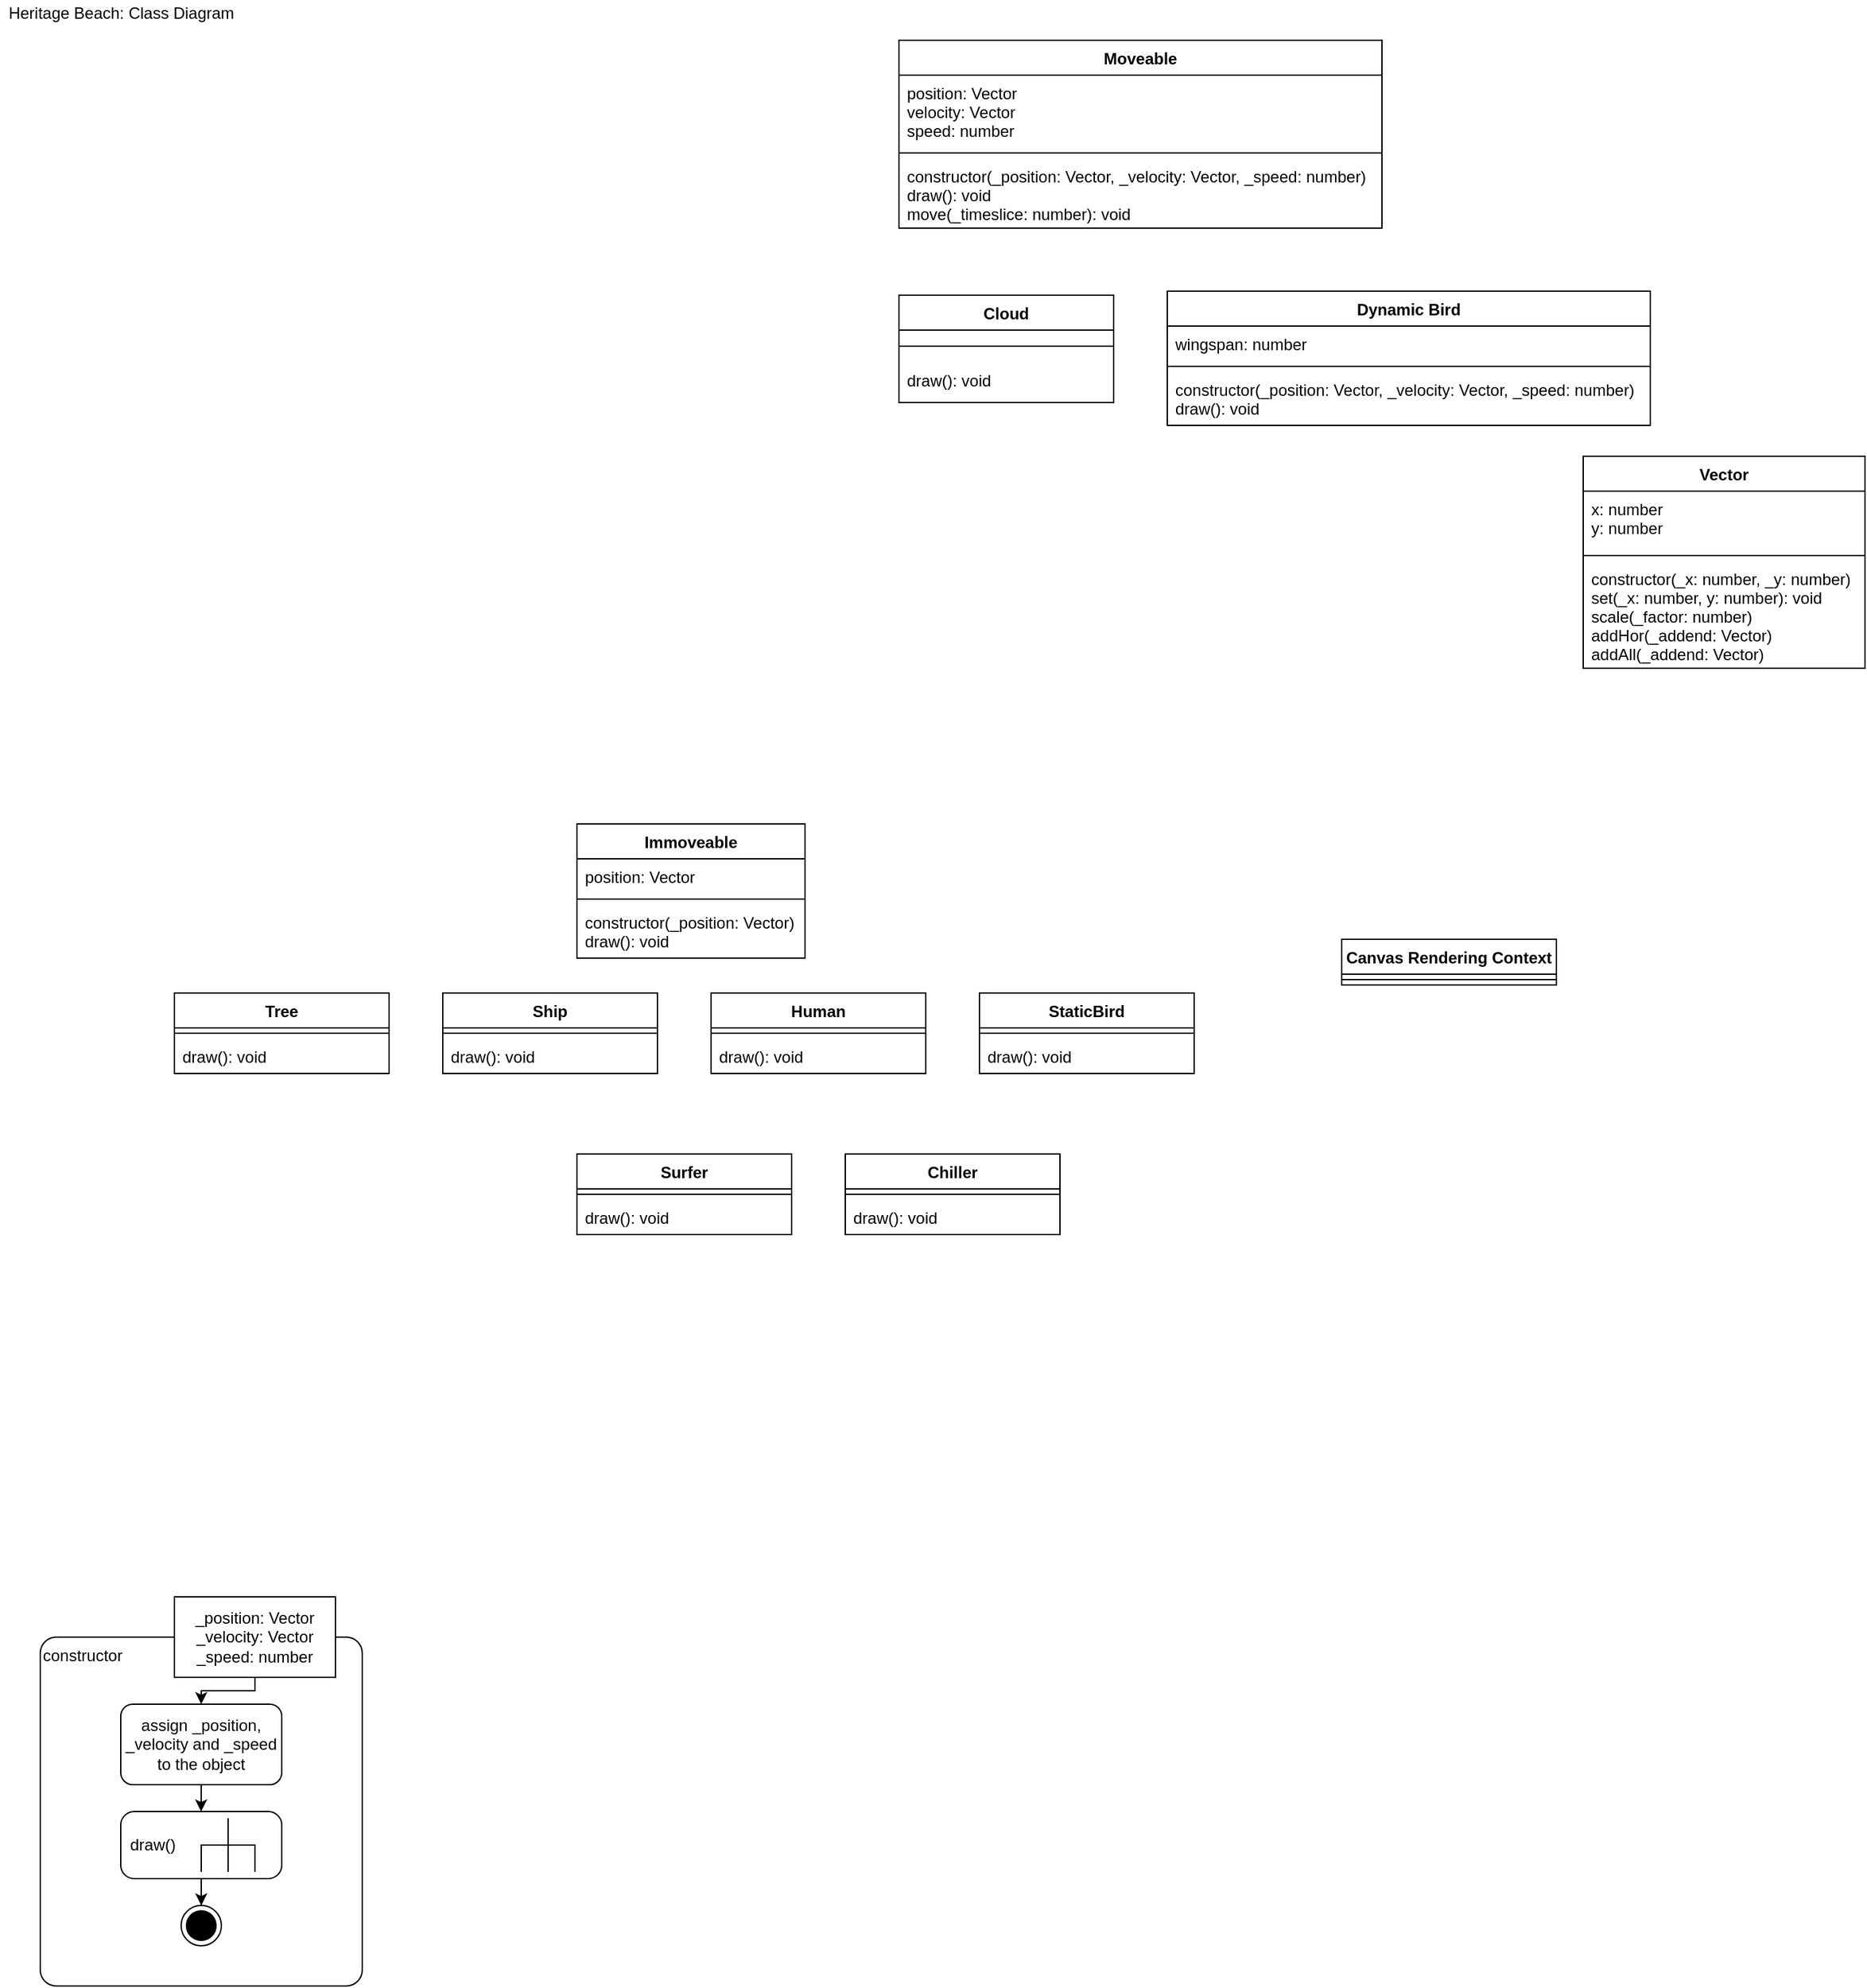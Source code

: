 <mxfile version="20.0.1" type="github">
  <diagram id="8aCHfYfsMenAU9huHKBk" name="Page-1">
    <mxGraphModel dx="863" dy="478" grid="1" gridSize="10" guides="1" tooltips="1" connect="1" arrows="1" fold="1" page="1" pageScale="1" pageWidth="1654" pageHeight="1169" math="0" shadow="0">
      <root>
        <mxCell id="0" />
        <mxCell id="1" parent="0" />
        <mxCell id="Rd0p_HdcmdbAc5Na88ju-1" value="Moveable" style="swimlane;fontStyle=1;align=center;verticalAlign=top;childLayout=stackLayout;horizontal=1;startSize=26;horizontalStack=0;resizeParent=1;resizeParentMax=0;resizeLast=0;collapsible=1;marginBottom=0;" vertex="1" parent="1">
          <mxGeometry x="680" y="50" width="360" height="140" as="geometry" />
        </mxCell>
        <mxCell id="Rd0p_HdcmdbAc5Na88ju-2" value="position: Vector&#xa;velocity: Vector&#xa;speed: number" style="text;strokeColor=none;fillColor=none;align=left;verticalAlign=top;spacingLeft=4;spacingRight=4;overflow=hidden;rotatable=0;points=[[0,0.5],[1,0.5]];portConstraint=eastwest;" vertex="1" parent="Rd0p_HdcmdbAc5Na88ju-1">
          <mxGeometry y="26" width="360" height="54" as="geometry" />
        </mxCell>
        <mxCell id="Rd0p_HdcmdbAc5Na88ju-3" value="" style="line;strokeWidth=1;fillColor=none;align=left;verticalAlign=middle;spacingTop=-1;spacingLeft=3;spacingRight=3;rotatable=0;labelPosition=right;points=[];portConstraint=eastwest;" vertex="1" parent="Rd0p_HdcmdbAc5Na88ju-1">
          <mxGeometry y="80" width="360" height="8" as="geometry" />
        </mxCell>
        <mxCell id="Rd0p_HdcmdbAc5Na88ju-4" value="constructor(_position: Vector, _velocity: Vector, _speed: number)&#xa;draw(): void&#xa;move(_timeslice: number): void&#xa;" style="text;strokeColor=none;fillColor=none;align=left;verticalAlign=top;spacingLeft=4;spacingRight=4;overflow=hidden;rotatable=0;points=[[0,0.5],[1,0.5]];portConstraint=eastwest;" vertex="1" parent="Rd0p_HdcmdbAc5Na88ju-1">
          <mxGeometry y="88" width="360" height="52" as="geometry" />
        </mxCell>
        <mxCell id="Rd0p_HdcmdbAc5Na88ju-17" value="Canvas Rendering Context" style="swimlane;fontStyle=1;align=center;verticalAlign=top;childLayout=stackLayout;horizontal=1;startSize=26;horizontalStack=0;resizeParent=1;resizeParentMax=0;resizeLast=0;collapsible=1;marginBottom=0;" vertex="1" parent="1">
          <mxGeometry x="1010" y="720" width="160" height="34" as="geometry" />
        </mxCell>
        <mxCell id="Rd0p_HdcmdbAc5Na88ju-19" value="" style="line;strokeWidth=1;fillColor=none;align=left;verticalAlign=middle;spacingTop=-1;spacingLeft=3;spacingRight=3;rotatable=0;labelPosition=right;points=[];portConstraint=eastwest;" vertex="1" parent="Rd0p_HdcmdbAc5Na88ju-17">
          <mxGeometry y="26" width="160" height="8" as="geometry" />
        </mxCell>
        <mxCell id="Rd0p_HdcmdbAc5Na88ju-21" value="Vector" style="swimlane;fontStyle=1;align=center;verticalAlign=top;childLayout=stackLayout;horizontal=1;startSize=26;horizontalStack=0;resizeParent=1;resizeParentMax=0;resizeLast=0;collapsible=1;marginBottom=0;" vertex="1" parent="1">
          <mxGeometry x="1190" y="360" width="210" height="158" as="geometry" />
        </mxCell>
        <mxCell id="Rd0p_HdcmdbAc5Na88ju-22" value="x: number&#xa;y: number" style="text;strokeColor=none;fillColor=none;align=left;verticalAlign=top;spacingLeft=4;spacingRight=4;overflow=hidden;rotatable=0;points=[[0,0.5],[1,0.5]];portConstraint=eastwest;" vertex="1" parent="Rd0p_HdcmdbAc5Na88ju-21">
          <mxGeometry y="26" width="210" height="44" as="geometry" />
        </mxCell>
        <mxCell id="Rd0p_HdcmdbAc5Na88ju-23" value="" style="line;strokeWidth=1;fillColor=none;align=left;verticalAlign=middle;spacingTop=-1;spacingLeft=3;spacingRight=3;rotatable=0;labelPosition=right;points=[];portConstraint=eastwest;" vertex="1" parent="Rd0p_HdcmdbAc5Na88ju-21">
          <mxGeometry y="70" width="210" height="8" as="geometry" />
        </mxCell>
        <mxCell id="Rd0p_HdcmdbAc5Na88ju-24" value="constructor(_x: number, _y: number)&#xa;set(_x: number, y: number): void&#xa;scale(_factor: number)&#xa;addHor(_addend: Vector)&#xa;addAll(_addend: Vector)" style="text;strokeColor=none;fillColor=none;align=left;verticalAlign=top;spacingLeft=4;spacingRight=4;overflow=hidden;rotatable=0;points=[[0,0.5],[1,0.5]];portConstraint=eastwest;" vertex="1" parent="Rd0p_HdcmdbAc5Na88ju-21">
          <mxGeometry y="78" width="210" height="80" as="geometry" />
        </mxCell>
        <mxCell id="Rd0p_HdcmdbAc5Na88ju-25" value="Tree" style="swimlane;fontStyle=1;align=center;verticalAlign=top;childLayout=stackLayout;horizontal=1;startSize=26;horizontalStack=0;resizeParent=1;resizeParentMax=0;resizeLast=0;collapsible=1;marginBottom=0;" vertex="1" parent="1">
          <mxGeometry x="140" y="760" width="160" height="60" as="geometry" />
        </mxCell>
        <mxCell id="Rd0p_HdcmdbAc5Na88ju-27" value="" style="line;strokeWidth=1;fillColor=none;align=left;verticalAlign=middle;spacingTop=-1;spacingLeft=3;spacingRight=3;rotatable=0;labelPosition=right;points=[];portConstraint=eastwest;" vertex="1" parent="Rd0p_HdcmdbAc5Na88ju-25">
          <mxGeometry y="26" width="160" height="8" as="geometry" />
        </mxCell>
        <mxCell id="Rd0p_HdcmdbAc5Na88ju-28" value="draw(): void" style="text;strokeColor=none;fillColor=none;align=left;verticalAlign=top;spacingLeft=4;spacingRight=4;overflow=hidden;rotatable=0;points=[[0,0.5],[1,0.5]];portConstraint=eastwest;" vertex="1" parent="Rd0p_HdcmdbAc5Na88ju-25">
          <mxGeometry y="34" width="160" height="26" as="geometry" />
        </mxCell>
        <mxCell id="Rd0p_HdcmdbAc5Na88ju-29" value="Chiller" style="swimlane;fontStyle=1;align=center;verticalAlign=top;childLayout=stackLayout;horizontal=1;startSize=26;horizontalStack=0;resizeParent=1;resizeParentMax=0;resizeLast=0;collapsible=1;marginBottom=0;" vertex="1" parent="1">
          <mxGeometry x="640" y="880" width="160" height="60" as="geometry" />
        </mxCell>
        <mxCell id="Rd0p_HdcmdbAc5Na88ju-31" value="" style="line;strokeWidth=1;fillColor=none;align=left;verticalAlign=middle;spacingTop=-1;spacingLeft=3;spacingRight=3;rotatable=0;labelPosition=right;points=[];portConstraint=eastwest;" vertex="1" parent="Rd0p_HdcmdbAc5Na88ju-29">
          <mxGeometry y="26" width="160" height="8" as="geometry" />
        </mxCell>
        <mxCell id="Rd0p_HdcmdbAc5Na88ju-32" value="draw(): void" style="text;strokeColor=none;fillColor=none;align=left;verticalAlign=top;spacingLeft=4;spacingRight=4;overflow=hidden;rotatable=0;points=[[0,0.5],[1,0.5]];portConstraint=eastwest;" vertex="1" parent="Rd0p_HdcmdbAc5Na88ju-29">
          <mxGeometry y="34" width="160" height="26" as="geometry" />
        </mxCell>
        <mxCell id="Rd0p_HdcmdbAc5Na88ju-33" value="Surfer" style="swimlane;fontStyle=1;align=center;verticalAlign=top;childLayout=stackLayout;horizontal=1;startSize=26;horizontalStack=0;resizeParent=1;resizeParentMax=0;resizeLast=0;collapsible=1;marginBottom=0;" vertex="1" parent="1">
          <mxGeometry x="440" y="880" width="160" height="60" as="geometry" />
        </mxCell>
        <mxCell id="Rd0p_HdcmdbAc5Na88ju-35" value="" style="line;strokeWidth=1;fillColor=none;align=left;verticalAlign=middle;spacingTop=-1;spacingLeft=3;spacingRight=3;rotatable=0;labelPosition=right;points=[];portConstraint=eastwest;" vertex="1" parent="Rd0p_HdcmdbAc5Na88ju-33">
          <mxGeometry y="26" width="160" height="8" as="geometry" />
        </mxCell>
        <mxCell id="Rd0p_HdcmdbAc5Na88ju-36" value="draw(): void" style="text;strokeColor=none;fillColor=none;align=left;verticalAlign=top;spacingLeft=4;spacingRight=4;overflow=hidden;rotatable=0;points=[[0,0.5],[1,0.5]];portConstraint=eastwest;" vertex="1" parent="Rd0p_HdcmdbAc5Na88ju-33">
          <mxGeometry y="34" width="160" height="26" as="geometry" />
        </mxCell>
        <mxCell id="Rd0p_HdcmdbAc5Na88ju-37" value="Human" style="swimlane;fontStyle=1;align=center;verticalAlign=top;childLayout=stackLayout;horizontal=1;startSize=26;horizontalStack=0;resizeParent=1;resizeParentMax=0;resizeLast=0;collapsible=1;marginBottom=0;" vertex="1" parent="1">
          <mxGeometry x="540" y="760" width="160" height="60" as="geometry" />
        </mxCell>
        <mxCell id="Rd0p_HdcmdbAc5Na88ju-39" value="" style="line;strokeWidth=1;fillColor=none;align=left;verticalAlign=middle;spacingTop=-1;spacingLeft=3;spacingRight=3;rotatable=0;labelPosition=right;points=[];portConstraint=eastwest;" vertex="1" parent="Rd0p_HdcmdbAc5Na88ju-37">
          <mxGeometry y="26" width="160" height="8" as="geometry" />
        </mxCell>
        <mxCell id="Rd0p_HdcmdbAc5Na88ju-40" value="draw(): void" style="text;strokeColor=none;fillColor=none;align=left;verticalAlign=top;spacingLeft=4;spacingRight=4;overflow=hidden;rotatable=0;points=[[0,0.5],[1,0.5]];portConstraint=eastwest;" vertex="1" parent="Rd0p_HdcmdbAc5Na88ju-37">
          <mxGeometry y="34" width="160" height="26" as="geometry" />
        </mxCell>
        <mxCell id="Rd0p_HdcmdbAc5Na88ju-41" value="Immoveable" style="swimlane;fontStyle=1;align=center;verticalAlign=top;childLayout=stackLayout;horizontal=1;startSize=26;horizontalStack=0;resizeParent=1;resizeParentMax=0;resizeLast=0;collapsible=1;marginBottom=0;" vertex="1" parent="1">
          <mxGeometry x="440" y="634" width="170" height="100" as="geometry" />
        </mxCell>
        <mxCell id="Rd0p_HdcmdbAc5Na88ju-42" value="position: Vector" style="text;strokeColor=none;fillColor=none;align=left;verticalAlign=top;spacingLeft=4;spacingRight=4;overflow=hidden;rotatable=0;points=[[0,0.5],[1,0.5]];portConstraint=eastwest;" vertex="1" parent="Rd0p_HdcmdbAc5Na88ju-41">
          <mxGeometry y="26" width="170" height="26" as="geometry" />
        </mxCell>
        <mxCell id="Rd0p_HdcmdbAc5Na88ju-43" value="" style="line;strokeWidth=1;fillColor=none;align=left;verticalAlign=middle;spacingTop=-1;spacingLeft=3;spacingRight=3;rotatable=0;labelPosition=right;points=[];portConstraint=eastwest;" vertex="1" parent="Rd0p_HdcmdbAc5Na88ju-41">
          <mxGeometry y="52" width="170" height="8" as="geometry" />
        </mxCell>
        <mxCell id="Rd0p_HdcmdbAc5Na88ju-44" value="constructor(_position: Vector)&#xa;draw(): void" style="text;strokeColor=none;fillColor=none;align=left;verticalAlign=top;spacingLeft=4;spacingRight=4;overflow=hidden;rotatable=0;points=[[0,0.5],[1,0.5]];portConstraint=eastwest;" vertex="1" parent="Rd0p_HdcmdbAc5Na88ju-41">
          <mxGeometry y="60" width="170" height="40" as="geometry" />
        </mxCell>
        <mxCell id="Rd0p_HdcmdbAc5Na88ju-45" value="Ship" style="swimlane;fontStyle=1;align=center;verticalAlign=top;childLayout=stackLayout;horizontal=1;startSize=26;horizontalStack=0;resizeParent=1;resizeParentMax=0;resizeLast=0;collapsible=1;marginBottom=0;" vertex="1" parent="1">
          <mxGeometry x="340" y="760" width="160" height="60" as="geometry" />
        </mxCell>
        <mxCell id="Rd0p_HdcmdbAc5Na88ju-47" value="" style="line;strokeWidth=1;fillColor=none;align=left;verticalAlign=middle;spacingTop=-1;spacingLeft=3;spacingRight=3;rotatable=0;labelPosition=right;points=[];portConstraint=eastwest;" vertex="1" parent="Rd0p_HdcmdbAc5Na88ju-45">
          <mxGeometry y="26" width="160" height="8" as="geometry" />
        </mxCell>
        <mxCell id="Rd0p_HdcmdbAc5Na88ju-48" value="draw(): void" style="text;strokeColor=none;fillColor=none;align=left;verticalAlign=top;spacingLeft=4;spacingRight=4;overflow=hidden;rotatable=0;points=[[0,0.5],[1,0.5]];portConstraint=eastwest;" vertex="1" parent="Rd0p_HdcmdbAc5Na88ju-45">
          <mxGeometry y="34" width="160" height="26" as="geometry" />
        </mxCell>
        <mxCell id="Rd0p_HdcmdbAc5Na88ju-49" value="StaticBird" style="swimlane;fontStyle=1;align=center;verticalAlign=top;childLayout=stackLayout;horizontal=1;startSize=26;horizontalStack=0;resizeParent=1;resizeParentMax=0;resizeLast=0;collapsible=1;marginBottom=0;" vertex="1" parent="1">
          <mxGeometry x="740" y="760" width="160" height="60" as="geometry" />
        </mxCell>
        <mxCell id="Rd0p_HdcmdbAc5Na88ju-51" value="" style="line;strokeWidth=1;fillColor=none;align=left;verticalAlign=middle;spacingTop=-1;spacingLeft=3;spacingRight=3;rotatable=0;labelPosition=right;points=[];portConstraint=eastwest;" vertex="1" parent="Rd0p_HdcmdbAc5Na88ju-49">
          <mxGeometry y="26" width="160" height="8" as="geometry" />
        </mxCell>
        <mxCell id="Rd0p_HdcmdbAc5Na88ju-52" value="draw(): void" style="text;strokeColor=none;fillColor=none;align=left;verticalAlign=top;spacingLeft=4;spacingRight=4;overflow=hidden;rotatable=0;points=[[0,0.5],[1,0.5]];portConstraint=eastwest;" vertex="1" parent="Rd0p_HdcmdbAc5Na88ju-49">
          <mxGeometry y="34" width="160" height="26" as="geometry" />
        </mxCell>
        <mxCell id="Rd0p_HdcmdbAc5Na88ju-57" value="Cloud" style="swimlane;fontStyle=1;align=center;verticalAlign=top;childLayout=stackLayout;horizontal=1;startSize=26;horizontalStack=0;resizeParent=1;resizeParentMax=0;resizeLast=0;collapsible=1;marginBottom=0;" vertex="1" parent="1">
          <mxGeometry x="680" y="240" width="160" height="80" as="geometry" />
        </mxCell>
        <mxCell id="Rd0p_HdcmdbAc5Na88ju-59" value="" style="line;strokeWidth=1;fillColor=none;align=left;verticalAlign=middle;spacingTop=-1;spacingLeft=3;spacingRight=3;rotatable=0;labelPosition=right;points=[];portConstraint=eastwest;" vertex="1" parent="Rd0p_HdcmdbAc5Na88ju-57">
          <mxGeometry y="26" width="160" height="24" as="geometry" />
        </mxCell>
        <mxCell id="Rd0p_HdcmdbAc5Na88ju-60" value="draw(): void" style="text;strokeColor=none;fillColor=none;align=left;verticalAlign=top;spacingLeft=4;spacingRight=4;overflow=hidden;rotatable=0;points=[[0,0.5],[1,0.5]];portConstraint=eastwest;" vertex="1" parent="Rd0p_HdcmdbAc5Na88ju-57">
          <mxGeometry y="50" width="160" height="30" as="geometry" />
        </mxCell>
        <mxCell id="Rd0p_HdcmdbAc5Na88ju-61" value="Heritage Beach: Class Diagram" style="text;html=1;align=center;verticalAlign=middle;resizable=0;points=[];autosize=1;strokeColor=none;fillColor=none;" vertex="1" parent="1">
          <mxGeometry x="10" y="20" width="180" height="20" as="geometry" />
        </mxCell>
        <mxCell id="Rd0p_HdcmdbAc5Na88ju-63" value="Dynamic Bird" style="swimlane;fontStyle=1;align=center;verticalAlign=top;childLayout=stackLayout;horizontal=1;startSize=26;horizontalStack=0;resizeParent=1;resizeParentMax=0;resizeLast=0;collapsible=1;marginBottom=0;" vertex="1" parent="1">
          <mxGeometry x="880" y="237" width="360" height="100" as="geometry" />
        </mxCell>
        <mxCell id="Rd0p_HdcmdbAc5Na88ju-64" value="wingspan: number" style="text;strokeColor=none;fillColor=none;align=left;verticalAlign=top;spacingLeft=4;spacingRight=4;overflow=hidden;rotatable=0;points=[[0,0.5],[1,0.5]];portConstraint=eastwest;" vertex="1" parent="Rd0p_HdcmdbAc5Na88ju-63">
          <mxGeometry y="26" width="360" height="26" as="geometry" />
        </mxCell>
        <mxCell id="Rd0p_HdcmdbAc5Na88ju-65" value="" style="line;strokeWidth=1;fillColor=none;align=left;verticalAlign=middle;spacingTop=-1;spacingLeft=3;spacingRight=3;rotatable=0;labelPosition=right;points=[];portConstraint=eastwest;" vertex="1" parent="Rd0p_HdcmdbAc5Na88ju-63">
          <mxGeometry y="52" width="360" height="8" as="geometry" />
        </mxCell>
        <mxCell id="Rd0p_HdcmdbAc5Na88ju-66" value="constructor(_position: Vector, _velocity: Vector, _speed: number)&#xa;draw(): void" style="text;strokeColor=none;fillColor=none;align=left;verticalAlign=top;spacingLeft=4;spacingRight=4;overflow=hidden;rotatable=0;points=[[0,0.5],[1,0.5]];portConstraint=eastwest;" vertex="1" parent="Rd0p_HdcmdbAc5Na88ju-63">
          <mxGeometry y="60" width="360" height="40" as="geometry" />
        </mxCell>
        <mxCell id="Rd0p_HdcmdbAc5Na88ju-67" value="constructor" style="rounded=1;whiteSpace=wrap;html=1;align=left;verticalAlign=top;arcSize=5;" vertex="1" parent="1">
          <mxGeometry x="40" y="1240" width="240" height="260" as="geometry" />
        </mxCell>
        <mxCell id="Rd0p_HdcmdbAc5Na88ju-73" style="edgeStyle=orthogonalEdgeStyle;rounded=0;orthogonalLoop=1;jettySize=auto;html=1;exitX=0.5;exitY=1;exitDx=0;exitDy=0;entryX=0.5;entryY=0;entryDx=0;entryDy=0;" edge="1" parent="1" source="Rd0p_HdcmdbAc5Na88ju-68" target="Rd0p_HdcmdbAc5Na88ju-69">
          <mxGeometry relative="1" as="geometry">
            <Array as="points">
              <mxPoint x="200" y="1280" />
              <mxPoint x="160" y="1280" />
            </Array>
          </mxGeometry>
        </mxCell>
        <mxCell id="Rd0p_HdcmdbAc5Na88ju-68" value="_position: Vector _velocity: Vector&lt;br&gt;_speed: number" style="rounded=0;whiteSpace=wrap;html=1;" vertex="1" parent="1">
          <mxGeometry x="140" y="1210" width="120" height="60" as="geometry" />
        </mxCell>
        <mxCell id="Rd0p_HdcmdbAc5Na88ju-75" style="edgeStyle=orthogonalEdgeStyle;rounded=0;orthogonalLoop=1;jettySize=auto;html=1;exitX=0.5;exitY=1;exitDx=0;exitDy=0;entryX=0.499;entryY=0;entryDx=0;entryDy=0;entryPerimeter=0;" edge="1" parent="1" source="Rd0p_HdcmdbAc5Na88ju-69" target="Rd0p_HdcmdbAc5Na88ju-71">
          <mxGeometry relative="1" as="geometry" />
        </mxCell>
        <mxCell id="Rd0p_HdcmdbAc5Na88ju-69" value="assign _position, _velocity and _speed to the object" style="rounded=1;whiteSpace=wrap;html=1;" vertex="1" parent="1">
          <mxGeometry x="100" y="1290" width="120" height="60" as="geometry" />
        </mxCell>
        <mxCell id="Rd0p_HdcmdbAc5Na88ju-76" style="edgeStyle=orthogonalEdgeStyle;rounded=0;orthogonalLoop=1;jettySize=auto;html=1;entryX=0.5;entryY=0;entryDx=0;entryDy=0;" edge="1" parent="1" source="Rd0p_HdcmdbAc5Na88ju-71" target="Rd0p_HdcmdbAc5Na88ju-72">
          <mxGeometry relative="1" as="geometry" />
        </mxCell>
        <mxCell id="Rd0p_HdcmdbAc5Na88ju-71" value="draw()" style="shape=mxgraph.uml25.behaviorAction;html=1;rounded=1;absoluteArcSize=1;arcSize=10;align=left;spacingLeft=5;" vertex="1" parent="1">
          <mxGeometry x="100" y="1370" width="120" height="50" as="geometry" />
        </mxCell>
        <mxCell id="Rd0p_HdcmdbAc5Na88ju-72" value="" style="ellipse;html=1;shape=endState;fillColor=#000000;strokeColor=#000000;" vertex="1" parent="1">
          <mxGeometry x="145" y="1440" width="30" height="30" as="geometry" />
        </mxCell>
      </root>
    </mxGraphModel>
  </diagram>
</mxfile>
